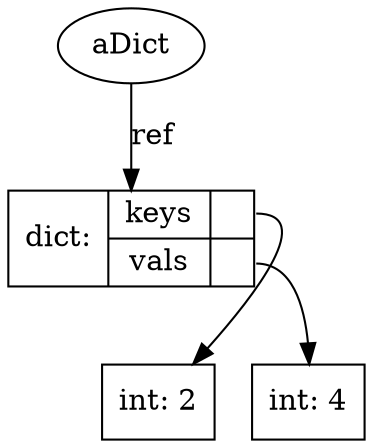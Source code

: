 digraph G {
    overlap=false;

    name3412480 [label="aDict", shape="ellipse"];
    dict3666688 [label="dict: | {keys|vals}|{<k0>|<v0>}", shape="record"];
    int8402300 [label="int: 2", shape="box"];
    int8402276 [label="int: 4", shape="box"];

    dict3666688:k0 -> int8402300 [label=""];
    dict3666688:v0 -> int8402276 [label=""];
    name3412480 -> dict3666688 [label="ref"];

}
